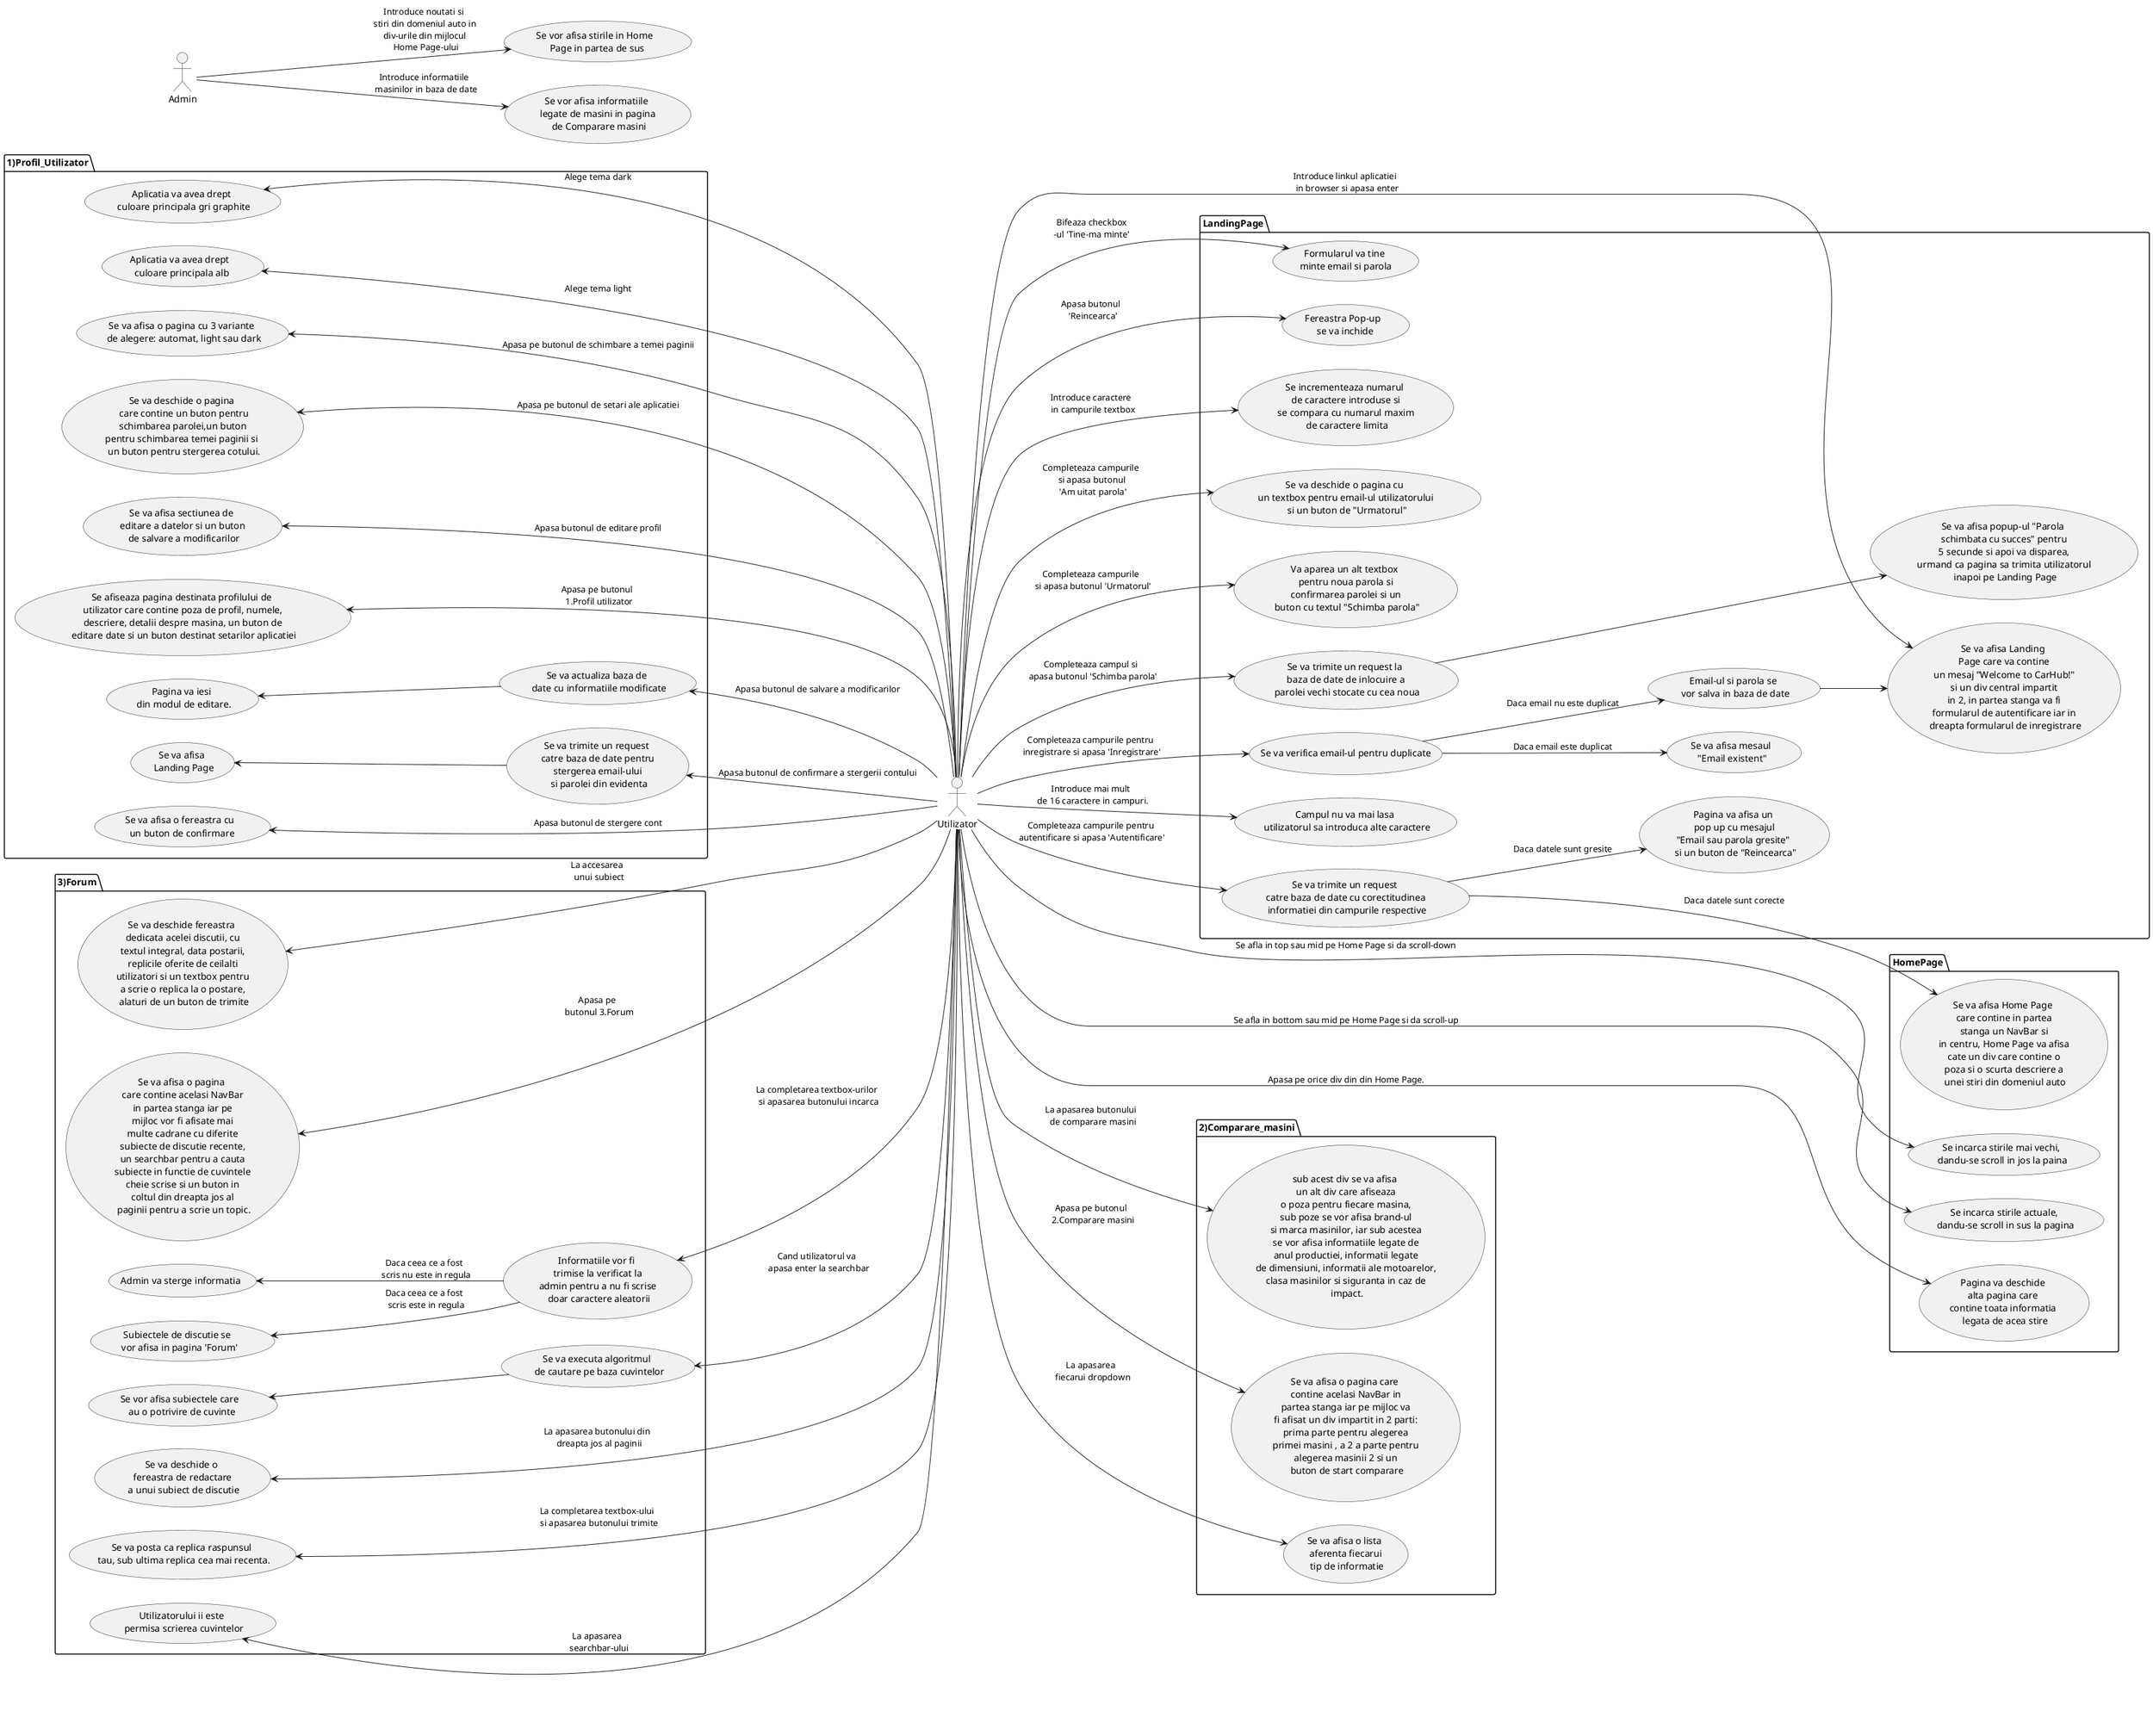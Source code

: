 @startuml
'https://plantuml.com/use-case-diagram
left to right direction
actor Utilizator as u

package LandingPage {
    usecase "Se va afisa Landing \n Page care va contine \n un mesaj "Welcome to CarHub!" \n si un div central impartit \n in 2, in partea stanga va fi \n formularul de autentificare iar in \n dreapta formularul de inregistrare" as UC20
    usecase "Campul nu va mai lasa \n utilizatorul sa introduca alte caractere" as UC21
    usecase "Email-ul si parola se \n vor salva in baza de date" as UC22
    usecase "Se va trimite un request \n catre baza de date cu corectitudinea \n informatiei din campurile respective" as UC23
    usecase "Formularul va tine \nminte email si parola" as UC24
    usecase "Pagina va afisa un \n pop up cu mesajul \n"Email sau parola gresite" \n si un buton de "Reincearca"" as UC25
    usecase "Fereastra Pop-up \n se va inchide" as UC26
    usecase "Se incrementeaza numarul \n de caractere introduse si \n se compara cu numarul maxim \n de caractere limita" as UC37
    usecase "Se va deschide o pagina cu \n un textbox pentru email-ul utilizatorului \n si un buton de "Urmatorul"" as UC38
    usecase "Va aparea un alt textbox \n pentru noua parola si \n confirmarea parolei si un \n buton cu textul "Schimba parola"" as UC39
    usecase "Se va trimite un request la \n baza de date de inlocuire a \n parolei vechi stocate cu cea noua" as UC40
    usecase "Se va afisa popup-ul "Parola \n schimbata cu succes" pentru \n 5 secunde si apoi va disparea, \n urmand ca pagina sa trimita utilizatorul \n inapoi pe Landing Page" as UC41
    usecase "Se va verifica email-ul pentru duplicate" as UC46
    usecase "Se va afisa mesaul \n"Email existent"" as UC47
}

package HomePage {
    usecase "Se va afisa Home Page \n care contine in partea \n stanga un NavBar si \n in centru, Home Page va afisa \n cate un div care contine o \n poza si o scurta descriere a \n unei stiri din domeniul auto" as UC15
    usecase "Pagina va deschide \nalta pagina care \ncontine toata informatia \n legata de acea stire" as UC17
    usecase "Se incarca stirile mai vechi, \ndandu-se scroll in jos la paina" as UC18
    usecase "Se incarca stirile actuale,\n dandu-se scroll in sus la pagina" as UC19
}

package 1)Profil_Utilizator {
    usecase "Se afiseaza pagina destinata profilului de \n utilizator care contine poza de profil, numele, \n descriere, detalii despre masina, un buton de \n editare date si un buton destinat setarilor aplicatiei" as UC1
    usecase "Se va afisa sectiunea de \n editare a datelor si un buton \n de salvare a modificarilor" as UC2
    usecase "Se va deschide o pagina \n care contine un buton pentru\n schimbarea parolei,un buton \n pentru schimbarea temei paginii si  \n un buton pentru stergerea cotului." as UC7
    usecase "Se va afisa o pagina cu 3 variante \n de alegere: automat, light sau dark" as UC9
    usecase "Aplicatia va avea drept \n culoare principala alb" as UC10
    usecase "Aplicatia va avea drept \n culoare principala gri graphite" as UC11
    usecase "Se va afisa o fereastra cu \n un buton de confirmare" as UC12
    usecase "Se va afisa \n Landing Page" as UC13
    usecase "Se va trimite un request \n catre baza de date pentru \n stergerea email-ului \n si parolei din evidenta" as UC14
    usecase "Se va actualiza baza de \n date cu informatiile modificate" as UC36
    usecase "Pagina va iesi \n din modul de editare." as UC42
}

package 2)Comparare_masini {
    usecase "Se va afisa o pagina care \n contine acelasi NavBar in \n partea stanga iar pe mijloc va \n fi afisat un div impartit in 2 parti: \n prima parte pentru alegerea \n primei masini , a 2 a parte pentru \n alegerea masinii 2 si un \n buton de start comparare" as UC27
    usecase "Se va afisa o lista \n aferenta fiecarui \n tip de informatie" as UC28
    usecase "sub acest div se va afisa \n un alt div care afiseaza \n o poza pentru fiecare masina, \n sub poze se vor afisa brand-ul \n si marca masinilor, iar sub acestea \n se vor afisa informatiile legate de \n anul productiei, informatii legate \n de dimensiuni, informatii ale motoarelor, \n clasa masinilor si siguranta in caz de \n impact." as UC29
    }

package 3)Forum {
    usecase "Se va afisa o pagina \n care contine acelasi NavBar \n in partea stanga iar pe \n mijloc vor fi afisate mai \n multe cadrane cu diferite \n subiecte de discutie recente, \n un searchbar pentru a cauta \n subiecte in functie de cuvintele \n cheie scrise si un buton in \n coltul din dreapta jos al \n paginii pentru a scrie un topic." as UC31
    usecase "Se va deschide fereastra \n dedicata acelei discutii, cu \n textul integral, data postarii, \n replicile oferite de ceilalti \n utilizatori si un textbox pentru \n a scrie o replica la o postare, \n alaturi de un buton de trimite" as UC32
    usecase "Utilizatorului ii este \n permisa scrierea cuvintelor" as UC33
    usecase "Se va executa algoritmul \n de cautare pe baza cuvintelor" as UC34
    usecase "Se vor afisa subiectele care \n au o potrivire de cuvinte" as UC35
    usecase "Se va posta ca replica raspunsul \n tau, sub ultima replica cea mai recenta." as UC43
    usecase "Se va deschide o \n fereastra de redactare \n a unui subiect de discutie" as UC44
    usecase "Informatiile vor fi \n trimise la verificat la \n admin pentru a nu fi scrise \n doar caractere aleatorii" as UC45
    usecase "Subiectele de discutie se \n vor afisa in pagina 'Forum'" as UC48
    usecase "Admin va sterge informatia" as UC49
}

'Landing Page
u -down-> UC20: Introduce linkul aplicatiei \n in browser si apasa enter
u -down-> UC46:Completeaza campurile pentru \ninregistrare si apasa 'Inregistrare'
UC46 -down-> UC47:Daca email este duplicat
UC46 -down-> UC22:Daca email nu este duplicat
u -down-> UC21:Introduce mai mult \n de 16 caractere in campuri.
UC22 -down-> UC20
u -down-> UC23:Completeaza campurile pentru \nautentificare si apasa 'Autentificare'
u -down-> UC24:Bifeaza checkbox\n-ul 'Tine-ma minte'
UC23 -down-> UC25:Daca datele sunt gresite
UC23 -down--> UC15:Daca datele sunt corecte
u -down-->UC26:Apasa butonul \n 'Reincearca'
u -down-->UC37:Introduce caractere \n in campurile textbox
u -down-->UC38:Completeaza campurile \n si apasa butonul \n 'Am uitat parola'
u -down-->UC39:Completeaza campurile \n si apasa butonul 'Urmatorul'
u -down-->UC40:Completeaza campul si \n apasa butonul 'Schimba parola'
UC40 -down-->UC41


:Admin: --> (Se vor afisa stirile in Home \n Page in partea de sus):Introduce noutati si \n stiri din domeniul auto in \n div-urile din mijlocul \n Home Page-ului
:Admin: --> (Se vor afisa informatiile \n legate de masini in pagina \n de Comparare masini):Introduce informatiile \n masinilor in baza de date


'Home Page
u -down--> UC17:Apasa pe orice div din din Home Page.
u -down--> UC18:Se afla in top sau mid pe Home Page si da scroll-down
u -down--> UC19:Se afla in bottom sau mid pe Home Page si da scroll-up


'Profil Utilizator
u -up-> UC1:Apasa pe butonul \n 1.Profil utilizator
u -up-> UC2:Apasa butonul de editare profil
u -up-> UC7:Apasa pe butonul de setari ale aplicatiei
u -up-> UC9:Apasa pe butonul de schimbare a temei paginii
u -up-> UC10:Alege tema light
u -up-> UC11:Alege tema dark
u -up-> UC12:Apasa butonul de stergere cont
u -up-> UC14:Apasa butonul de confirmare a stergerii contului
UC14 -up-> UC13
u -up-> UC36:Apasa butonul de salvare a modificarilor
UC36 -up-> UC42


'Comparare masini
u -down--> UC27:Apasa pe butonul \n 2.Comparare masini
u -down--> UC28:La apasarea \n fiecarui dropdown
u -down--> UC29:La apasarea butonului \n de comparare masini


'Forum
u -up-> UC31:Apasa pe \n butonul 3.Forum
u -up-> UC32:La accesarea \n unui subiect
u -up-> UC33:La apasarea \n searchbar-ului
u -up-> UC34:Cand utilizatorul va \n apasa enter la searchbar
UC34 -up->UC35
u -up-> UC43:La completarea textbox-ului \n si apasarea butonului trimite
u -up-> UC44:La apasarea butonului din \n dreapta jos al paginii
u -up-> UC45:La completarea textbox-urilor \n si apasarea butonului incarca
UC45 -up-> UC48:Daca ceea ce a fost \n scris este in regula
UC45 -up-> UC49:Daca ceea ce a fost \n scris nu este in regula

@enduml
